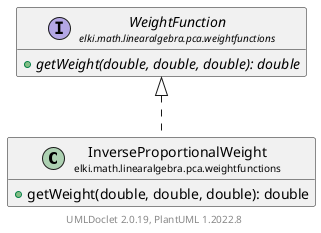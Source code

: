 @startuml
    remove .*\.(Instance|Par|Parameterizer|Factory)$
    set namespaceSeparator none
    hide empty fields
    hide empty methods

    class "<size:14>InverseProportionalWeight\n<size:10>elki.math.linearalgebra.pca.weightfunctions" as elki.math.linearalgebra.pca.weightfunctions.InverseProportionalWeight [[InverseProportionalWeight.html]] {
        +getWeight(double, double, double): double
    }

    interface "<size:14>WeightFunction\n<size:10>elki.math.linearalgebra.pca.weightfunctions" as elki.math.linearalgebra.pca.weightfunctions.WeightFunction [[WeightFunction.html]] {
        {abstract} +getWeight(double, double, double): double
    }

    elki.math.linearalgebra.pca.weightfunctions.WeightFunction <|.. elki.math.linearalgebra.pca.weightfunctions.InverseProportionalWeight

    center footer UMLDoclet 2.0.19, PlantUML 1.2022.8
@enduml
